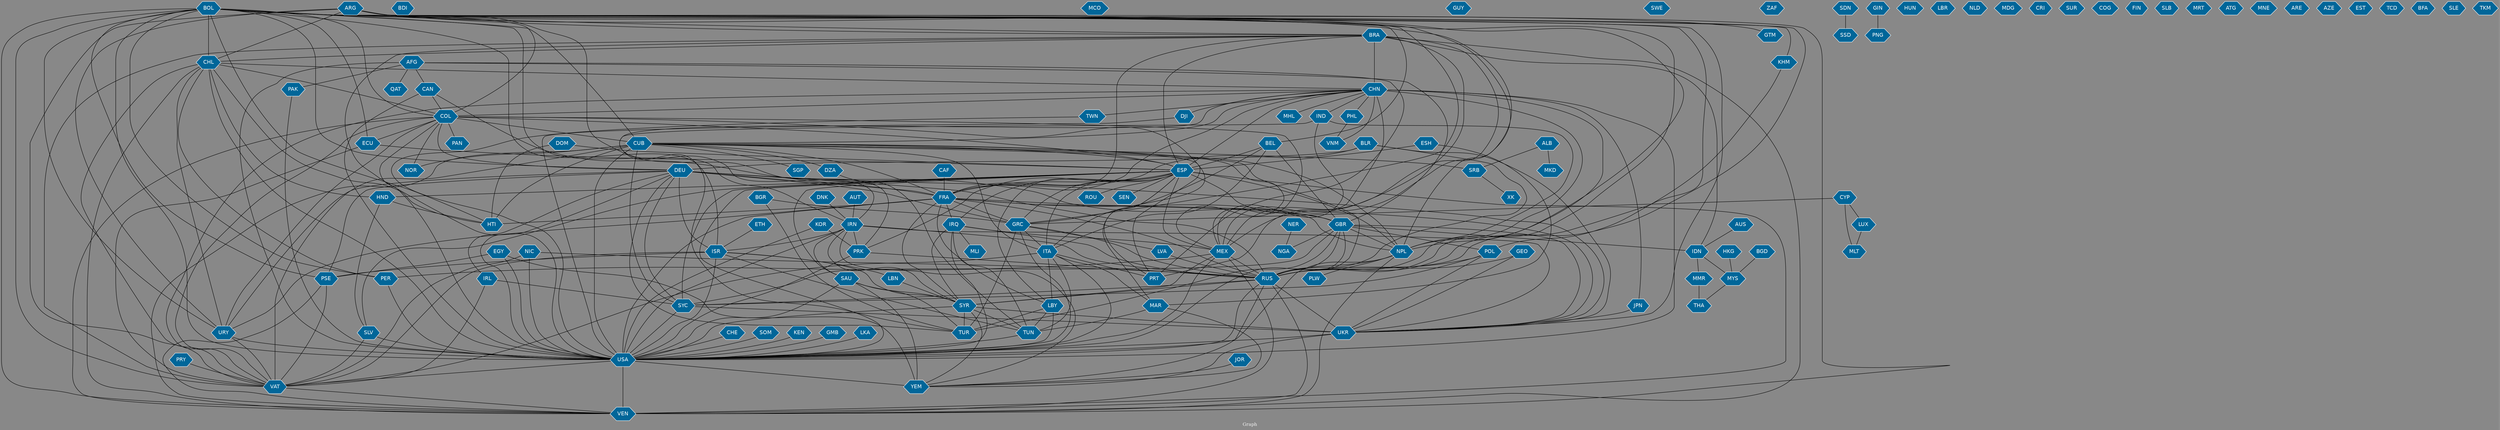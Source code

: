 // Countries together in item graph
graph {
	graph [bgcolor="#888888" fontcolor=white fontsize=12 label="Graph" outputorder=edgesfirst overlap=prism]
	node [color=white fillcolor="#006699" fontcolor=white fontname=Helvetica shape=hexagon style=filled]
	edge [arrowhead=open color=black fontcolor=white fontname=Courier fontsize=12]
		IRQ [label=IRQ]
		YEM [label=YEM]
		HND [label=HND]
		HTI [label=HTI]
		ISR [label=ISR]
		VEN [label=VEN]
		PSE [label=PSE]
		FRA [label=FRA]
		USA [label=USA]
		IRN [label=IRN]
		GBR [label=GBR]
		COL [label=COL]
		ESP [label=ESP]
		DEU [label=DEU]
		GRC [label=GRC]
		MMR [label=MMR]
		BDI [label=BDI]
		SYR [label=SYR]
		BRA [label=BRA]
		BOL [label=BOL]
		CHL [label=CHL]
		RUS [label=RUS]
		NGA [label=NGA]
		CUB [label=CUB]
		AFG [label=AFG]
		NPL [label=NPL]
		ARG [label=ARG]
		MCO [label=MCO]
		EGY [label=EGY]
		KOR [label=KOR]
		CHN [label=CHN]
		SYC [label=SYC]
		TWN [label=TWN]
		SAU [label=SAU]
		POL [label=POL]
		IRL [label=IRL]
		GUY [label=GUY]
		PRK [label=PRK]
		MEX [label=MEX]
		UKR [label=UKR]
		BGD [label=BGD]
		NOR [label=NOR]
		URY [label=URY]
		BEL [label=BEL]
		VAT [label=VAT]
		BLR [label=BLR]
		ETH [label=ETH]
		MAR [label=MAR]
		DJI [label=DJI]
		PHL [label=PHL]
		IND [label=IND]
		GTM [label=GTM]
		JPN [label=JPN]
		NER [label=NER]
		ITA [label=ITA]
		AUS [label=AUS]
		ECU [label=ECU]
		CHE [label=CHE]
		PER [label=PER]
		SWE [label=SWE]
		BGR [label=BGR]
		TUR [label=TUR]
		IDN [label=IDN]
		LVA [label=LVA]
		MYS [label=MYS]
		THA [label=THA]
		LBY [label=LBY]
		AUT [label=AUT]
		ZAF [label=ZAF]
		SDN [label=SDN]
		GIN [label=GIN]
		SSD [label=SSD]
		TUN [label=TUN]
		VNM [label=VNM]
		SLV [label=SLV]
		SGP [label=SGP]
		PNG [label=PNG]
		DOM [label=DOM]
		NIC [label=NIC]
		MKD [label=MKD]
		ROU [label=ROU]
		HUN [label=HUN]
		LBN [label=LBN]
		LBR [label=LBR]
		PAN [label=PAN]
		DZA [label=DZA]
		SOM [label=SOM]
		PAK [label=PAK]
		DNK [label=DNK]
		NLD [label=NLD]
		MDG [label=MDG]
		KEN [label=KEN]
		QAT [label=QAT]
		CRI [label=CRI]
		CAF [label=CAF]
		CYP [label=CYP]
		LUX [label=LUX]
		SUR [label=SUR]
		COG [label=COG]
		FIN [label=FIN]
		CAN [label=CAN]
		SLB [label=SLB]
		GEO [label=GEO]
		MLI [label=MLI]
		PRT [label=PRT]
		PRY [label=PRY]
		GMB [label=GMB]
		LKA [label=LKA]
		KHM [label=KHM]
		JOR [label=JOR]
		MHL [label=MHL]
		MLT [label=MLT]
		MRT [label=MRT]
		ATG [label=ATG]
		PLW [label=PLW]
		MNE [label=MNE]
		SEN [label=SEN]
		ARE [label=ARE]
		AZE [label=AZE]
		EST [label=EST]
		SRB [label=SRB]
		HKG [label=HKG]
		XK [label=XK]
		ALB [label=ALB]
		TCD [label=TCD]
		BFA [label=BFA]
		SLE [label=SLE]
		TKM [label=TKM]
		ESH [label=ESH]
			COL -- ESP [weight=1]
			COL -- ECU [weight=1]
			FRA -- RUS [weight=2]
			ALB -- SRB [weight=1]
			COL -- VAT [weight=2]
			HKG -- MYS [weight=1]
			CHN -- PRK [weight=1]
			CHN -- MEX [weight=1]
			CUB -- MEX [weight=4]
			USA -- VAT [weight=2]
			GRC -- USA [weight=1]
			CHN -- NPL [weight=7]
			CUB -- ITA [weight=1]
			CAF -- FRA [weight=1]
			MEX -- VEN [weight=1]
			BOL -- ECU [weight=1]
			CAN -- USA [weight=4]
			SAU -- YEM [weight=29]
			NPL -- PLW [weight=1]
			BRA -- ESP [weight=2]
			NIC -- RUS [weight=1]
			IDN -- MYS [weight=16]
			URY -- USA [weight=10]
			IND -- MEX [weight=1]
			MAR -- TUN [weight=4]
			LBY -- TUN [weight=2]
			CHN -- VAT [weight=1]
			IRL -- VAT [weight=5]
			ESP -- SEN [weight=1]
			SYR -- TUR [weight=6]
			IRQ -- MLI [weight=1]
			AFG -- GBR [weight=1]
			ESH -- MAR [weight=1]
			DEU -- GBR [weight=7]
			ESP -- ROU [weight=1]
			NIC -- USA [weight=1]
			AFG -- USA [weight=1]
			BRA -- USA [weight=2]
			BOL -- DEU [weight=2]
			ARG -- VAT [weight=4]
			PHL -- VNM [weight=2]
			IRN -- UKR [weight=1]
			DZA -- TUN [weight=1]
			CHE -- USA [weight=3]
			PSE -- VAT [weight=20]
			BOL -- NPL [weight=1]
			ESP -- PRK [weight=1]
			BEL -- GRC [weight=3]
			FRA -- GBR [weight=6]
			BOL -- URY [weight=1]
			SYC -- USA [weight=3]
			IRN -- ISR [weight=3]
			SAU -- TUR [weight=1]
			MEX -- PER [weight=1]
			GBR -- NPL [weight=1]
			ARG -- NPL [weight=2]
			CHL -- URY [weight=1]
			LBY -- USA [weight=3]
			CHN -- MHL [weight=1]
			SDN -- SSD [weight=3]
			NPL -- RUS [weight=2]
			USA -- YEM [weight=6]
			DOM -- HTI [weight=1]
			BLR -- FRA [weight=1]
			AUT -- IRN [weight=4]
			DEU -- TUR [weight=1]
			ARG -- URY [weight=3]
			CHN -- ESP [weight=3]
			LBY -- TUR [weight=1]
			PRK -- USA [weight=4]
			BOL -- CUB [weight=1]
			SAU -- SYR [weight=1]
			ESP -- HND [weight=1]
			ISR -- LBN [weight=1]
			DEU -- PSE [weight=3]
			DEU -- IRL [weight=2]
			ESP -- MEX [weight=1]
			CHL -- HND [weight=1]
			IND -- TUR [weight=1]
			GBR -- IDN [weight=1]
			MMR -- THA [weight=2]
			CUB -- RUS [weight=9]
			MYS -- THA [weight=1]
			PSE -- VEN [weight=2]
			CHL -- PER [weight=1]
			KOR -- PRK [weight=17]
			MEX -- SYR [weight=1]
			DEU -- RUS [weight=15]
			ESP -- PRT [weight=1]
			ARG -- GTM [weight=1]
			COL -- CUB [weight=13]
			KOR -- USA [weight=6]
			GBR -- SYC [weight=13]
			BOL -- COL [weight=3]
			CHL -- COL [weight=1]
			ESP -- SAU [weight=1]
			BLR -- UKR [weight=3]
			GRC -- TUR [weight=2]
			COL -- DEU [weight=1]
			AFG -- CAN [weight=2]
			EGY -- PSE [weight=2]
			EGY -- YEM [weight=1]
			CHN -- COL [weight=3]
			DNK -- IRN [weight=1]
			BGD -- MYS [weight=1]
			SLV -- VAT [weight=6]
			LVA -- RUS [weight=1]
			RUS -- SYR [weight=5]
			ESP -- NPL [weight=16]
			FRA -- LBY [weight=1]
			ARG -- IRN [weight=1]
			ARG -- COL [weight=1]
			CHN -- IND [weight=7]
			CHN -- TWN [weight=6]
			ISR -- VAT [weight=1]
			ALB -- MKD [weight=1]
			COL -- VEN [weight=8]
			COL -- ITA [weight=1]
			PER -- USA [weight=3]
			FRA -- HTI [weight=4]
			IRQ -- RUS [weight=2]
			DEU -- URY [weight=2]
			CUB -- HTI [weight=1]
			EGY -- USA [weight=1]
			CHL -- CHN [weight=4]
			CYP -- MLT [weight=1]
			CUB -- NPL [weight=3]
			SLV -- USA [weight=1]
			SYC -- UKR [weight=1]
			LBN -- SYR [weight=3]
			UKR -- USA [weight=3]
			COL -- URY [weight=1]
			IRQ -- SYR [weight=14]
			PRY -- VAT [weight=1]
			BOL -- POL [weight=2]
			CHN -- FRA [weight=1]
			BEL -- ITA [weight=1]
			DEU -- GRC [weight=10]
			DEU -- SYC [weight=2]
			JPN -- UKR [weight=1]
			CUB -- VAT [weight=37]
			GBR -- RUS [weight=1]
			COL -- NOR [weight=1]
			ARG -- VEN [weight=1]
			FRA -- GRC [weight=3]
			COL -- MEX [weight=3]
			CHL -- USA [weight=2]
			JOR -- YEM [weight=1]
			AUS -- IDN [weight=1]
			BRA -- PRT [weight=1]
			ARG -- KHM [weight=1]
			KEN -- USA [weight=4]
			CHL -- VAT [weight=2]
			CHN -- CUB [weight=1]
			LUX -- MLT [weight=1]
			BOL -- IRN [weight=1]
			ECU -- VAT [weight=3]
			ESP -- USA [weight=1]
			BGR -- TUR [weight=2]
			GRC -- RUS [weight=1]
			IRN -- RUS [weight=3]
			FRA -- USA [weight=3]
			GIN -- PNG [weight=11]
			POL -- RUS [weight=3]
			CUB -- DZA [weight=7]
			ISR -- PSE [weight=30]
			DJI -- USA [weight=1]
			FRA -- URY [weight=1]
			PAK -- USA [weight=1]
			GBR -- NGA [weight=1]
			ESP -- GRC [weight=3]
			BRA -- VAT [weight=1]
			MEX -- RUS [weight=1]
			ARG -- BEL [weight=1]
			BEL -- GBR [weight=3]
			GMB -- USA [weight=1]
			ESP -- FRA [weight=2]
			ESP -- ITA [weight=5]
			CUB -- SRB [weight=2]
			BRA -- CHL [weight=2]
			GRC -- LVA [weight=1]
			BOL -- VEN [weight=1]
			ISR -- USA [weight=2]
			ESP -- VEN [weight=6]
			TWN -- USA [weight=2]
			CHL -- VEN [weight=1]
			IRQ -- MEX [weight=1]
			BOL -- ISR [weight=2]
			ITA -- MAR [weight=3]
			ARG -- CHL [weight=5]
			SYR -- UKR [weight=3]
			CAN -- COL [weight=1]
			ITA -- PRT [weight=1]
			VAT -- VEN [weight=1]
			FRA -- SYR [weight=1]
			ESH -- ESP [weight=1]
			BOL -- UKR [weight=2]
			SRB -- XK [weight=1]
			ITA -- VAT [weight=2]
			AFG -- PRT [weight=1]
			ESP -- SYC [weight=4]
			COL -- PAN [weight=1]
			CHN -- PHL [weight=5]
			SOM -- USA [weight=2]
			ETH -- ISR [weight=12]
			RUS -- UKR [weight=48]
			ITA -- USA [weight=1]
			BOL -- CHL [weight=36]
			BRA -- MEX [weight=3]
			IDN -- MMR [weight=2]
			IRN -- USA [weight=17]
			GEO -- UKR [weight=2]
			GBR -- POL [weight=2]
			CHN -- USA [weight=21]
			BOL -- PER [weight=9]
			IRN -- SAU [weight=1]
			ESP -- GBR [weight=3]
			HND -- HTI [weight=1]
			NPL -- VEN [weight=3]
			BOL -- RUS [weight=3]
			CUB -- SYC [weight=1]
			POL -- SYC [weight=1]
			UKR -- YEM [weight=1]
			FRA -- NPL [weight=1]
			BOL -- HTI [weight=1]
			CUB -- SGP [weight=1]
			RUS -- SYC [weight=16]
			AFG -- QAT [weight=1]
			GBR -- USA [weight=5]
			DEU -- ISR [weight=5]
			ARG -- RUS [weight=1]
			GEO -- RUS [weight=1]
			IRN -- SYR [weight=3]
			CUB -- VEN [weight=12]
			ISR -- SYR [weight=1]
			MEX -- USA [weight=13]
			ITA -- TUN [weight=5]
			GRC -- ITA [weight=3]
			SYR -- USA [weight=10]
			DEU -- UKR [weight=7]
			RUS -- VEN [weight=3]
			BRA -- FRA [weight=2]
			CUB -- FRA [weight=33]
			BOL -- BRA [weight=2]
			BOL -- VAT [weight=10]
			CYP -- LUX [weight=1]
			SYR -- TUN [weight=1]
			IRN -- PRK [weight=2]
			BGR -- GRC [weight=2]
			ECU -- ESP [weight=1]
			IRQ -- USA [weight=10]
			SYR -- YEM [weight=1]
			TUN -- USA [weight=1]
			NER -- NGA [weight=1]
			ISR -- TUN [weight=1]
			ARG -- BRA [weight=1]
			CHN -- JPN [weight=1]
			HND -- SLV [weight=1]
			FRA -- IRQ [weight=1]
			IRN -- YEM [weight=2]
			ESP -- LBY [weight=1]
			ITA -- LBY [weight=1]
			IRQ -- TUN [weight=1]
			NIC -- VAT [weight=1]
			GBR -- TUR [weight=1]
			BRA -- IDN [weight=1]
			DEU -- FRA [weight=15]
			MAR -- YEM [weight=2]
			BOL -- USA [weight=2]
			GBR -- UKR [weight=1]
			BLR -- DEU [weight=1]
			KHM -- RUS [weight=1]
			URY -- VAT [weight=1]
			CAN -- FRA [weight=1]
			CHN -- RUS [weight=8]
			ARG -- MEX [weight=1]
			RUS -- USA [weight=12]
			CHN -- DJI [weight=2]
			DOM -- ESP [weight=1]
			DEU -- USA [weight=10]
			ARG -- GRC [weight=1]
			USA -- VEN [weight=14]
			ESP -- SLV [weight=1]
			CUB -- USA [weight=84]
			CUB -- PRT [weight=2]
			BOL -- PSE [weight=5]
			IRL -- SYC [weight=2]
			BRA -- VEN [weight=3]
			ESP -- IRQ [weight=1]
			COL -- USA [weight=4]
			ESP -- MAR [weight=1]
			POL -- UKR [weight=1]
			CHN -- VNM [weight=2]
			BEL -- ESP [weight=4]
			CHL -- HTI [weight=1]
			RUS -- YEM [weight=1]
			BRA -- CHN [weight=10]
			PRK -- RUS [weight=1]
			BLR -- RUS [weight=1]
			CYP -- GRC [weight=1]
			CUB -- NOR [weight=1]
			FRA -- UKR [weight=2]
			NPL -- USA [weight=12]
			AFG -- PAK [weight=2]
			IND -- NPL [weight=2]
			CUB -- ESP [weight=1]
			LKA -- USA [weight=2]
			SAU -- USA [weight=3]
}